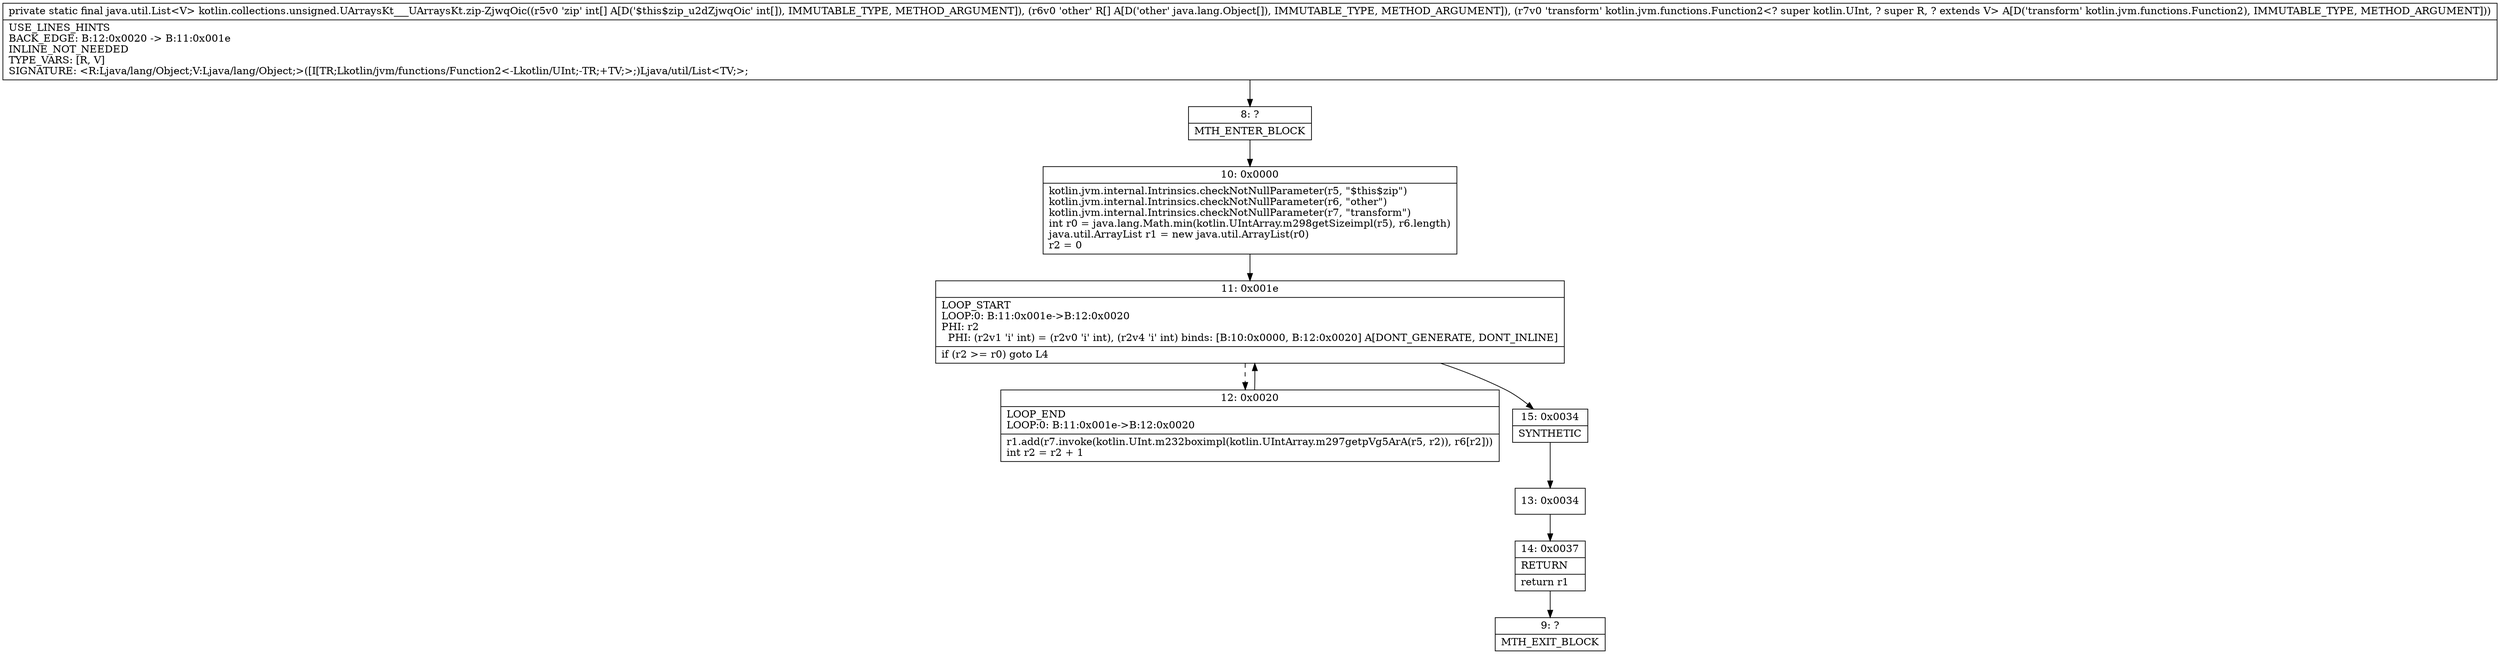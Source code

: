 digraph "CFG forkotlin.collections.unsigned.UArraysKt___UArraysKt.zip\-ZjwqOic([I[Ljava\/lang\/Object;Lkotlin\/jvm\/functions\/Function2;)Ljava\/util\/List;" {
Node_8 [shape=record,label="{8\:\ ?|MTH_ENTER_BLOCK\l}"];
Node_10 [shape=record,label="{10\:\ 0x0000|kotlin.jvm.internal.Intrinsics.checkNotNullParameter(r5, \"$this$zip\")\lkotlin.jvm.internal.Intrinsics.checkNotNullParameter(r6, \"other\")\lkotlin.jvm.internal.Intrinsics.checkNotNullParameter(r7, \"transform\")\lint r0 = java.lang.Math.min(kotlin.UIntArray.m298getSizeimpl(r5), r6.length)\ljava.util.ArrayList r1 = new java.util.ArrayList(r0)\lr2 = 0\l}"];
Node_11 [shape=record,label="{11\:\ 0x001e|LOOP_START\lLOOP:0: B:11:0x001e\-\>B:12:0x0020\lPHI: r2 \l  PHI: (r2v1 'i' int) = (r2v0 'i' int), (r2v4 'i' int) binds: [B:10:0x0000, B:12:0x0020] A[DONT_GENERATE, DONT_INLINE]\l|if (r2 \>= r0) goto L4\l}"];
Node_12 [shape=record,label="{12\:\ 0x0020|LOOP_END\lLOOP:0: B:11:0x001e\-\>B:12:0x0020\l|r1.add(r7.invoke(kotlin.UInt.m232boximpl(kotlin.UIntArray.m297getpVg5ArA(r5, r2)), r6[r2]))\lint r2 = r2 + 1\l}"];
Node_15 [shape=record,label="{15\:\ 0x0034|SYNTHETIC\l}"];
Node_13 [shape=record,label="{13\:\ 0x0034}"];
Node_14 [shape=record,label="{14\:\ 0x0037|RETURN\l|return r1\l}"];
Node_9 [shape=record,label="{9\:\ ?|MTH_EXIT_BLOCK\l}"];
MethodNode[shape=record,label="{private static final java.util.List\<V\> kotlin.collections.unsigned.UArraysKt___UArraysKt.zip\-ZjwqOic((r5v0 'zip' int[] A[D('$this$zip_u2dZjwqOic' int[]), IMMUTABLE_TYPE, METHOD_ARGUMENT]), (r6v0 'other' R[] A[D('other' java.lang.Object[]), IMMUTABLE_TYPE, METHOD_ARGUMENT]), (r7v0 'transform' kotlin.jvm.functions.Function2\<? super kotlin.UInt, ? super R, ? extends V\> A[D('transform' kotlin.jvm.functions.Function2), IMMUTABLE_TYPE, METHOD_ARGUMENT]))  | USE_LINES_HINTS\lBACK_EDGE: B:12:0x0020 \-\> B:11:0x001e\lINLINE_NOT_NEEDED\lTYPE_VARS: [R, V]\lSIGNATURE: \<R:Ljava\/lang\/Object;V:Ljava\/lang\/Object;\>([I[TR;Lkotlin\/jvm\/functions\/Function2\<\-Lkotlin\/UInt;\-TR;+TV;\>;)Ljava\/util\/List\<TV;\>;\l}"];
MethodNode -> Node_8;Node_8 -> Node_10;
Node_10 -> Node_11;
Node_11 -> Node_12[style=dashed];
Node_11 -> Node_15;
Node_12 -> Node_11;
Node_15 -> Node_13;
Node_13 -> Node_14;
Node_14 -> Node_9;
}

